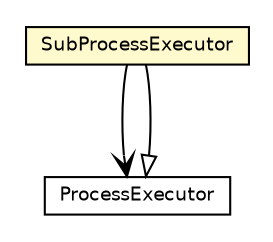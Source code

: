 #!/usr/local/bin/dot
#
# Class diagram 
# Generated by UMLGraph version 5.4 (http://www.umlgraph.org/)
#

digraph G {
	edge [fontname="Helvetica",fontsize=10,labelfontname="Helvetica",labelfontsize=10];
	node [fontname="Helvetica",fontsize=10,shape=plaintext];
	nodesep=0.25;
	ranksep=0.5;
	// jsl.modeling.elements.processview.description.SubProcessExecutor
	c212985 [label=<<table title="jsl.modeling.elements.processview.description.SubProcessExecutor" border="0" cellborder="1" cellspacing="0" cellpadding="2" port="p" bgcolor="lemonChiffon" href="./SubProcessExecutor.html">
		<tr><td><table border="0" cellspacing="0" cellpadding="1">
<tr><td align="center" balign="center"> SubProcessExecutor </td></tr>
		</table></td></tr>
		</table>>, URL="./SubProcessExecutor.html", fontname="Helvetica", fontcolor="black", fontsize=9.0];
	// jsl.modeling.elements.processview.description.ProcessExecutor
	c212987 [label=<<table title="jsl.modeling.elements.processview.description.ProcessExecutor" border="0" cellborder="1" cellspacing="0" cellpadding="2" port="p" href="./ProcessExecutor.html">
		<tr><td><table border="0" cellspacing="0" cellpadding="1">
<tr><td align="center" balign="center"> ProcessExecutor </td></tr>
		</table></td></tr>
		</table>>, URL="./ProcessExecutor.html", fontname="Helvetica", fontcolor="black", fontsize=9.0];
	//jsl.modeling.elements.processview.description.SubProcessExecutor extends jsl.modeling.elements.processview.description.ProcessExecutor
	c212987:p -> c212985:p [dir=back,arrowtail=empty];
	// jsl.modeling.elements.processview.description.SubProcessExecutor NAVASSOC jsl.modeling.elements.processview.description.ProcessExecutor
	c212985:p -> c212987:p [taillabel="", label="", headlabel="", fontname="Helvetica", fontcolor="black", fontsize=10.0, color="black", arrowhead=open];
}

